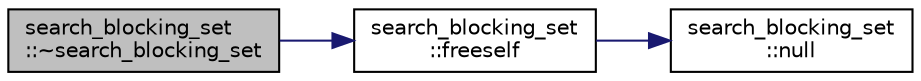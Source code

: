 digraph "search_blocking_set::~search_blocking_set"
{
  edge [fontname="Helvetica",fontsize="10",labelfontname="Helvetica",labelfontsize="10"];
  node [fontname="Helvetica",fontsize="10",shape=record];
  rankdir="LR";
  Node3 [label="search_blocking_set\l::~search_blocking_set",height=0.2,width=0.4,color="black", fillcolor="grey75", style="filled", fontcolor="black"];
  Node3 -> Node4 [color="midnightblue",fontsize="10",style="solid",fontname="Helvetica"];
  Node4 [label="search_blocking_set\l::freeself",height=0.2,width=0.4,color="black", fillcolor="white", style="filled",URL="$dc/d36/classsearch__blocking__set.html#ab58badb2d8f9653216be9510be9f4873"];
  Node4 -> Node5 [color="midnightblue",fontsize="10",style="solid",fontname="Helvetica"];
  Node5 [label="search_blocking_set\l::null",height=0.2,width=0.4,color="black", fillcolor="white", style="filled",URL="$dc/d36/classsearch__blocking__set.html#a3fec3d8470f2bf29fa5d67f575ef8e2d"];
}
